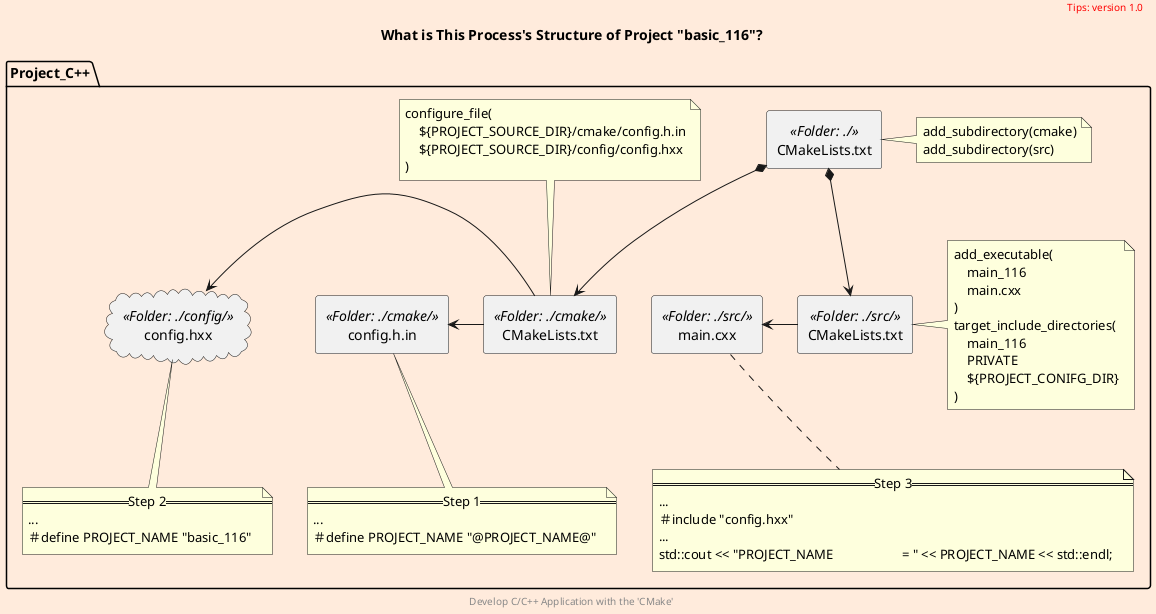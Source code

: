 @startuml
scale 700 width
skinparam backgroundColor #FFEBDC
scale 1

package Project_C++ as project {
    rectangle main.cxx <<Folder: ./src/>> as main
    rectangle CMakeLists.txt <<Folder: ./>> as begin
    rectangle CMakeLists.txt <<Folder: ./src/>> as src_list
    rectangle config.h.in <<Folder: ./cmake/>> as config_h_in
    rectangle CMakeLists.txt <<Folder: ./cmake/>> as cmake_list
    cloud config.hxx <<Folder: ./config/>> as config_hxx


    note bottom of config_h_in
        == Step 1 ==
        ...
        ＃define PROJECT_NAME "@PROJECT_NAME@"
    endnote
    note bottom of config_hxx
        == Step 2 ==
        ...
        ＃define PROJECT_NAME "basic_116"
    endnote
    note bottom of main
        == Step 3 ==
        ...
        ＃include "config.hxx"
        ...
        std::cout << "PROJECT_NAME \t\t\t= " << PROJECT_NAME << std::endl;
    endnote


    note right of begin
        add_subdirectory(cmake)
        add_subdirectory(src)
    endnote
    note top of cmake_list
        configure_file(
            ${PROJECT_SOURCE_DIR}/cmake/config.h.in
            ${PROJECT_SOURCE_DIR}/config/config.hxx
        )
    endnote
    note right of src_list
        add_executable(
            main_116
            main.cxx
        )
        target_include_directories(
            main_116
            PRIVATE
            ${PROJECT_CONIFG_DIR}
        )
    endnote
}

begin *--> src_list
begin *--> cmake_list
src_list -left-> main
cmake_list -left-> config_h_in
cmake_list -left-> config_hxx

title
    What is This Process's Structure of Project "basic_116"?
end title

header
<font color=red>Tips: version 1.0</font>
endheader

center footer Develop C/C++ Application with the 'CMake'

@enduml